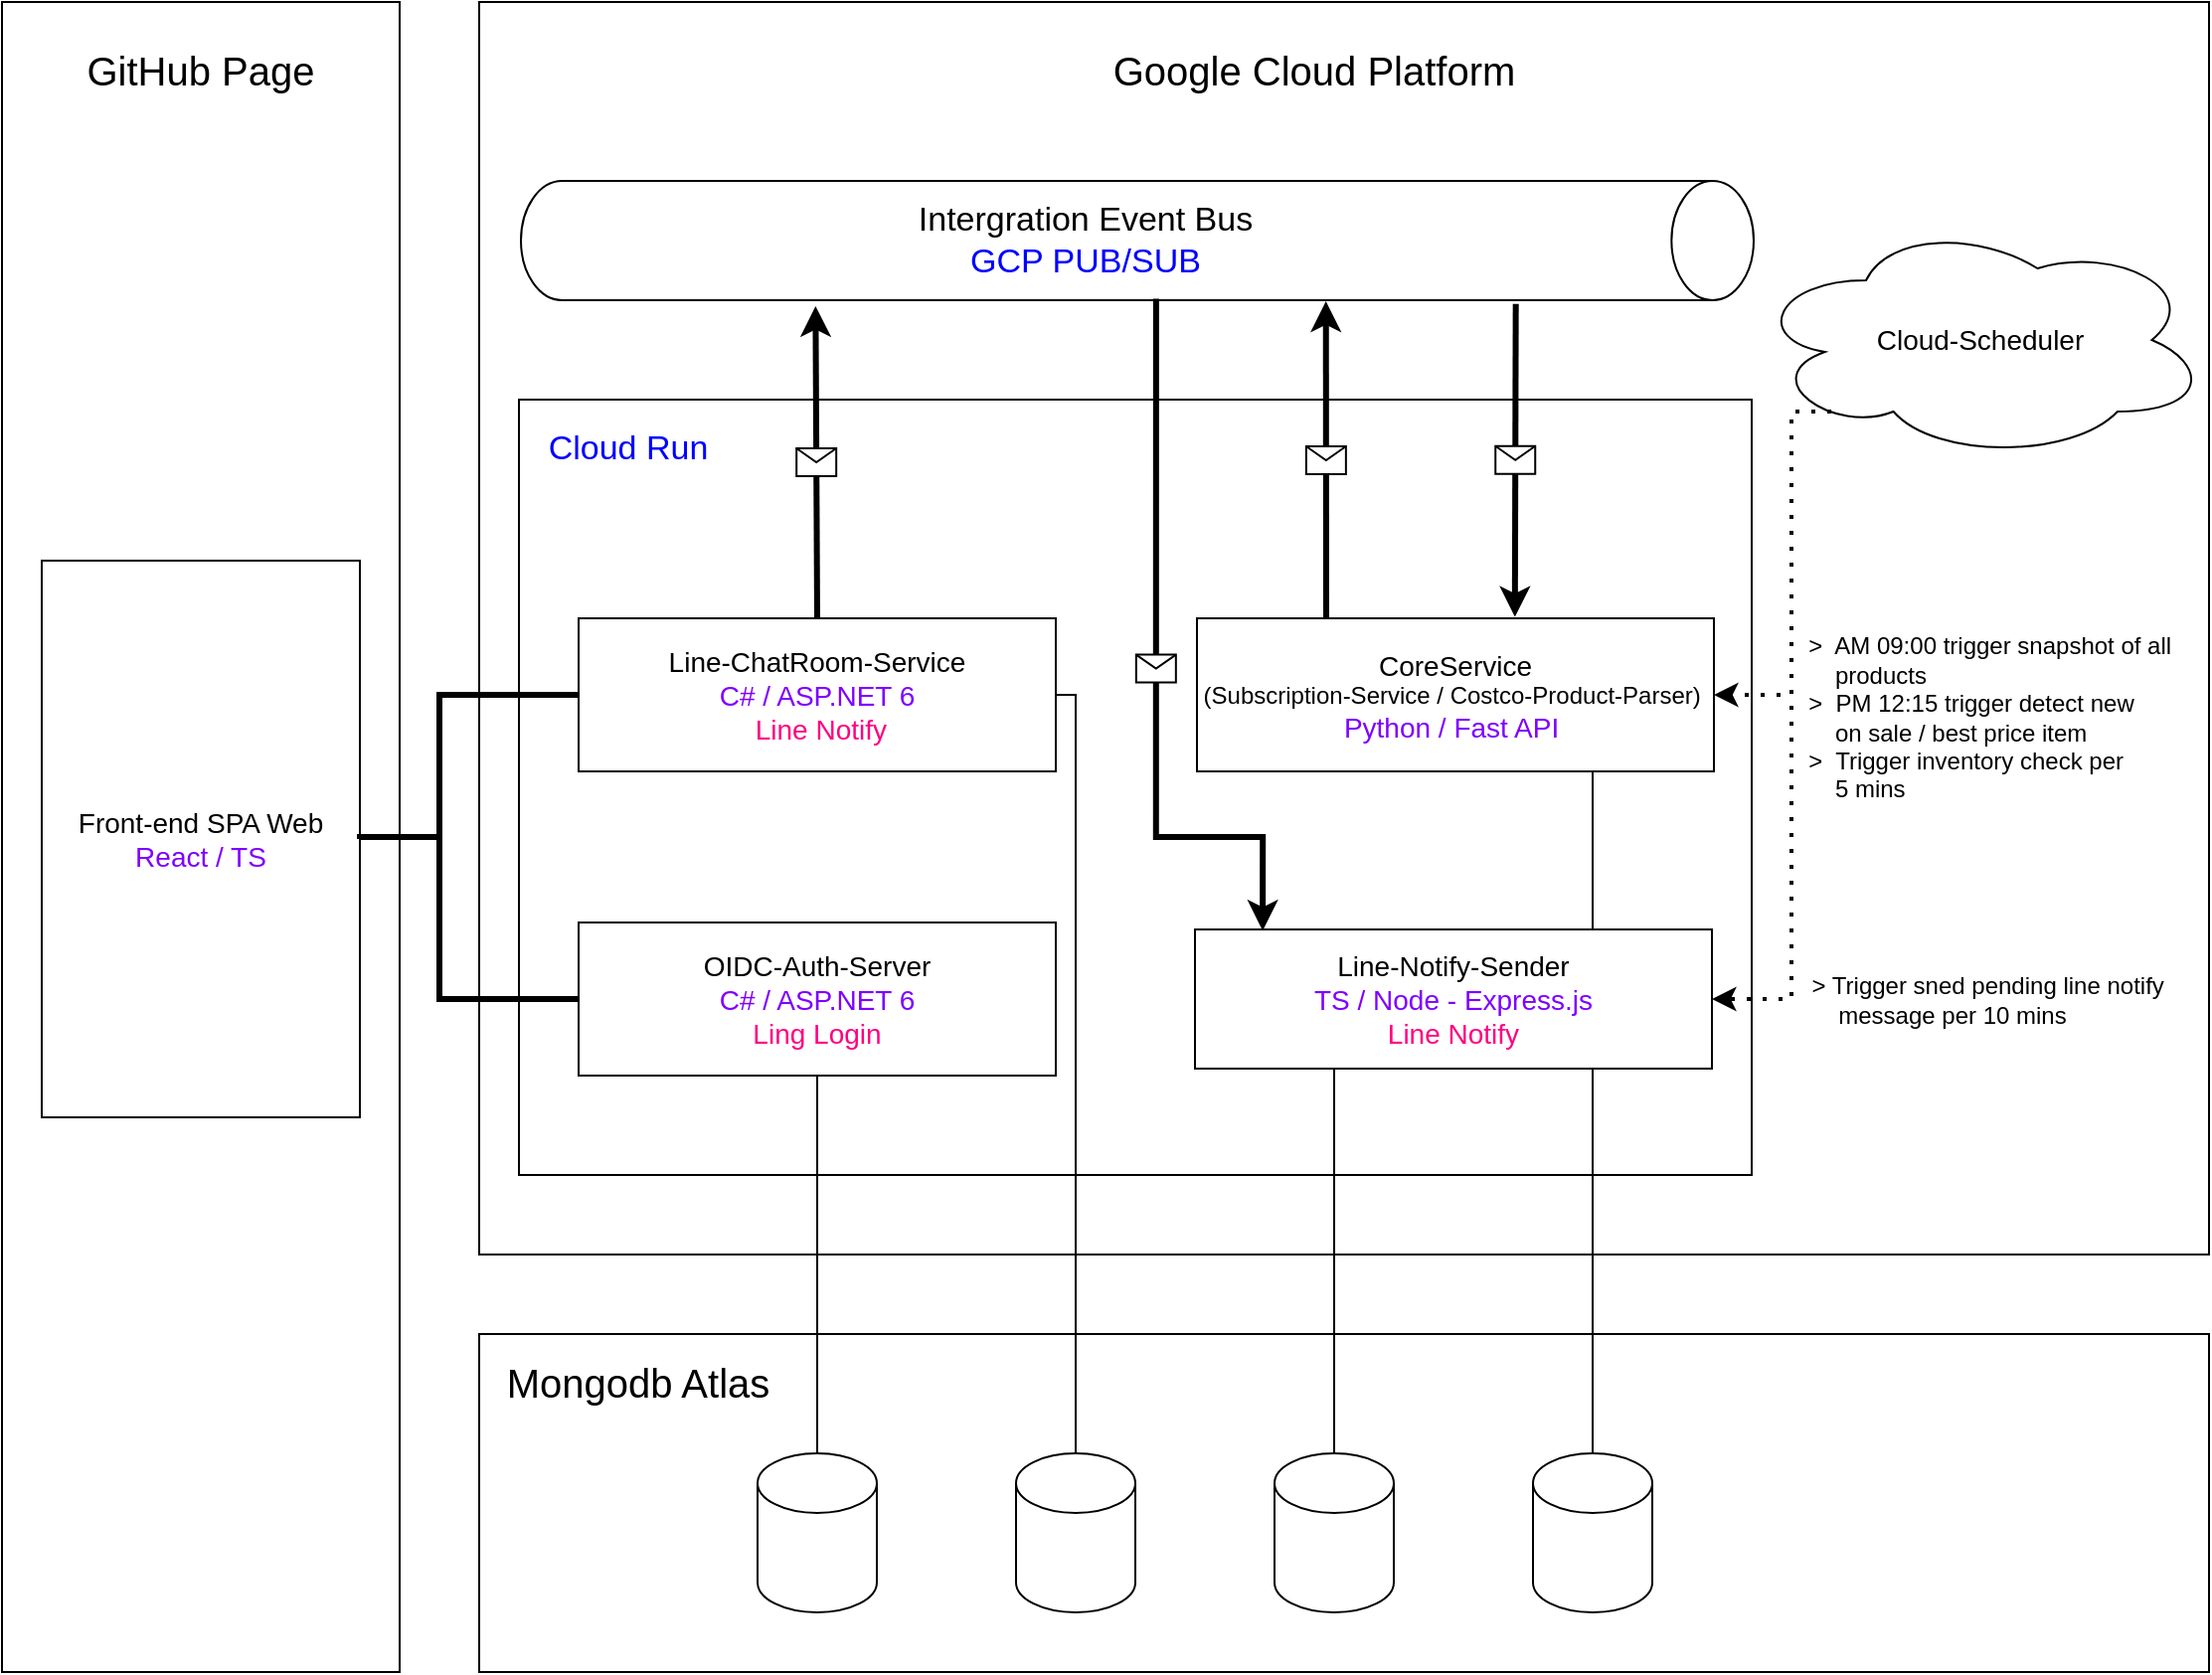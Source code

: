 <mxfile version="20.5.3" type="device"><diagram id="nixN6-sNhiJhm5Omn-fc" name="Page-1"><mxGraphModel dx="2130" dy="843" grid="1" gridSize="10" guides="1" tooltips="1" connect="1" arrows="1" fold="1" page="1" pageScale="1" pageWidth="827" pageHeight="1169" math="0" shadow="0"><root><mxCell id="0"/><mxCell id="1" parent="0"/><mxCell id="xO8LHk5lRBPD5izliWpM-8" value="" style="whiteSpace=wrap;html=1;fontSize=17;" vertex="1" parent="1"><mxGeometry x="140" y="400" width="870" height="630" as="geometry"/></mxCell><mxCell id="xO8LHk5lRBPD5izliWpM-13" value="" style="rounded=0;whiteSpace=wrap;html=1;fontSize=20;" vertex="1" parent="1"><mxGeometry x="140" y="1070" width="870" height="170" as="geometry"/></mxCell><mxCell id="xO8LHk5lRBPD5izliWpM-9" value="" style="rounded=0;whiteSpace=wrap;html=1;fontSize=17;" vertex="1" parent="1"><mxGeometry x="-100" y="400" width="200" height="840" as="geometry"/></mxCell><mxCell id="xO8LHk5lRBPD5izliWpM-26" value="" style="rounded=0;whiteSpace=wrap;html=1;strokeWidth=1;fontSize=14;" vertex="1" parent="1"><mxGeometry x="160" y="600" width="620" height="390" as="geometry"/></mxCell><mxCell id="__AKEwpixnReXV9oGpyz-1" value="&lt;font style=&quot;font-size: 14px;&quot;&gt;Front-end SPA Web&lt;br&gt;&lt;font color=&quot;#7f00ff&quot;&gt;React / TS&lt;/font&gt;&lt;/font&gt;" style="rounded=0;whiteSpace=wrap;html=1;" parent="1" vertex="1"><mxGeometry x="-80" y="681" width="160" height="280" as="geometry"/></mxCell><mxCell id="__AKEwpixnReXV9oGpyz-2" value="&lt;font style=&quot;font-size: 14px;&quot;&gt;Line-ChatRoom-Service&lt;br&gt;&lt;font color=&quot;#7f00ff&quot;&gt;C# / ASP.NET 6&lt;/font&gt;&lt;br&gt;&lt;font color=&quot;#ff0080&quot;&gt;&amp;nbsp;Line Notify&lt;/font&gt;&lt;/font&gt;" style="rounded=0;whiteSpace=wrap;html=1;" parent="1" vertex="1"><mxGeometry x="190" y="710" width="240" height="77" as="geometry"/></mxCell><mxCell id="__AKEwpixnReXV9oGpyz-3" value="&lt;font style=&quot;font-size: 14px;&quot;&gt;OIDC-Auth-Server&lt;br&gt;&lt;font color=&quot;#7f00ff&quot;&gt;C# / ASP.NET 6&lt;/font&gt;&lt;br&gt;&lt;font color=&quot;#ff0080&quot;&gt;Ling Login&lt;/font&gt;&lt;/font&gt;" style="rounded=0;whiteSpace=wrap;html=1;" parent="1" vertex="1"><mxGeometry x="190" y="863" width="240" height="77" as="geometry"/></mxCell><mxCell id="__AKEwpixnReXV9oGpyz-4" value="&lt;font style=&quot;font-size: 14px;&quot;&gt;CoreService&lt;/font&gt;&lt;br&gt;(Subscription-Service / Costco-Product-Parser)&amp;nbsp;&lt;br&gt;&lt;font style=&quot;font-size: 14px;&quot;&gt;&lt;font color=&quot;#7f00ff&quot;&gt;Python / Fast API&lt;/font&gt;&amp;nbsp;&lt;/font&gt;" style="rounded=0;whiteSpace=wrap;html=1;" parent="1" vertex="1"><mxGeometry x="501" y="710" width="260" height="77" as="geometry"/></mxCell><mxCell id="__AKEwpixnReXV9oGpyz-6" value="" style="shape=cylinder3;whiteSpace=wrap;html=1;boundedLbl=1;backgroundOutline=1;size=15;" parent="1" vertex="1"><mxGeometry x="280" y="1130" width="60" height="80" as="geometry"/></mxCell><mxCell id="__AKEwpixnReXV9oGpyz-8" value="" style="endArrow=none;startArrow=none;html=1;rounded=0;entryX=1;entryY=0.5;entryDx=0;entryDy=0;exitX=0;exitY=0.5;exitDx=0;exitDy=0;startFill=0;endFill=0;edgeStyle=orthogonalEdgeStyle;strokeWidth=3;" parent="1" source="__AKEwpixnReXV9oGpyz-2" target="__AKEwpixnReXV9oGpyz-1" edge="1"><mxGeometry width="50" height="50" relative="1" as="geometry"><mxPoint x="260" y="1003" as="sourcePoint"/><mxPoint x="310" y="953" as="targetPoint"/><Array as="points"><mxPoint x="120" y="749"/><mxPoint x="120" y="820"/><mxPoint x="80" y="820"/></Array></mxGeometry></mxCell><mxCell id="__AKEwpixnReXV9oGpyz-9" value="" style="endArrow=none;startArrow=none;html=1;rounded=0;entryX=1;entryY=0.5;entryDx=0;entryDy=0;endFill=0;startFill=0;exitX=0;exitY=0.5;exitDx=0;exitDy=0;edgeStyle=orthogonalEdgeStyle;strokeWidth=3;" parent="1" target="__AKEwpixnReXV9oGpyz-1" edge="1" source="__AKEwpixnReXV9oGpyz-3"><mxGeometry width="50" height="50" relative="1" as="geometry"><mxPoint x="500" y="853" as="sourcePoint"/><mxPoint x="350" y="773" as="targetPoint"/><Array as="points"><mxPoint x="120" y="902"/><mxPoint x="120" y="820"/><mxPoint x="80" y="820"/></Array></mxGeometry></mxCell><mxCell id="__AKEwpixnReXV9oGpyz-17" value="" style="endArrow=none;html=1;rounded=0;exitX=0.5;exitY=0;exitDx=0;exitDy=0;exitPerimeter=0;entryX=0.5;entryY=1;entryDx=0;entryDy=0;strokeWidth=1;" parent="1" source="__AKEwpixnReXV9oGpyz-6" target="__AKEwpixnReXV9oGpyz-3" edge="1"><mxGeometry width="50" height="50" relative="1" as="geometry"><mxPoint x="600.0" y="1183" as="sourcePoint"/><mxPoint x="430" y="1342.5" as="targetPoint"/></mxGeometry></mxCell><mxCell id="__AKEwpixnReXV9oGpyz-18" value="&lt;font style=&quot;font-size: 14px;&quot;&gt;Cloud-Scheduler&lt;/font&gt;" style="ellipse;shape=cloud;whiteSpace=wrap;html=1;" parent="1" vertex="1"><mxGeometry x="780" y="510" width="230" height="120" as="geometry"/></mxCell><mxCell id="__AKEwpixnReXV9oGpyz-19" value="" style="endArrow=classic;dashed=1;html=1;dashPattern=1 3;strokeWidth=2;rounded=0;startArrow=none;startFill=0;endFill=1;entryX=1;entryY=0.5;entryDx=0;entryDy=0;edgeStyle=orthogonalEdgeStyle;" parent="1" target="__AKEwpixnReXV9oGpyz-4" edge="1"><mxGeometry width="50" height="50" relative="1" as="geometry"><mxPoint x="820" y="606" as="sourcePoint"/><mxPoint x="1300" y="310" as="targetPoint"/><Array as="points"><mxPoint x="800" y="606"/><mxPoint x="800" y="749"/></Array></mxGeometry></mxCell><mxCell id="__AKEwpixnReXV9oGpyz-20" value="&lt;div style=&quot;text-align: left;&quot;&gt;&lt;span style=&quot;background-color: initial;&quot;&gt;&amp;gt;&amp;nbsp; AM 09:00 trigger snapshot of all&amp;nbsp;&lt;/span&gt;&lt;/div&gt;&lt;div style=&quot;text-align: left;&quot;&gt;&lt;span style=&quot;background-color: initial;&quot;&gt;&amp;nbsp; &amp;nbsp; products&lt;/span&gt;&lt;/div&gt;&lt;div style=&quot;text-align: left;&quot;&gt;&lt;span style=&quot;background-color: initial;&quot;&gt;&amp;gt;&amp;nbsp; PM 12:15 trigger detect new&amp;nbsp;&lt;/span&gt;&lt;/div&gt;&lt;div style=&quot;text-align: left;&quot;&gt;&lt;span style=&quot;background-color: initial;&quot;&gt;&amp;nbsp; &amp;nbsp; on sale / best price item&lt;/span&gt;&lt;/div&gt;&lt;div style=&quot;text-align: left;&quot;&gt;&lt;span style=&quot;background-color: initial;&quot;&gt;&amp;gt;&amp;nbsp; Trigger inventory check per&amp;nbsp;&lt;/span&gt;&lt;/div&gt;&lt;div style=&quot;text-align: left;&quot;&gt;&lt;span style=&quot;background-color: initial;&quot;&gt;&amp;nbsp; &amp;nbsp; 5 mins&lt;/span&gt;&lt;/div&gt;" style="text;html=1;align=center;verticalAlign=middle;resizable=0;points=[];autosize=1;strokeColor=none;fillColor=none;" parent="1" vertex="1"><mxGeometry x="796" y="710" width="210" height="100" as="geometry"/></mxCell><mxCell id="__AKEwpixnReXV9oGpyz-21" value="" style="endArrow=classic;dashed=1;html=1;dashPattern=1 3;strokeWidth=2;rounded=0;startArrow=none;startFill=0;endFill=1;entryX=1;entryY=0.5;entryDx=0;entryDy=0;edgeStyle=orthogonalEdgeStyle;" parent="1" target="__AKEwpixnReXV9oGpyz-13" edge="1"><mxGeometry width="50" height="50" relative="1" as="geometry"><mxPoint x="820" y="606" as="sourcePoint"/><mxPoint x="1260" y="770" as="targetPoint"/><Array as="points"><mxPoint x="800" y="606"/><mxPoint x="800" y="901"/></Array></mxGeometry></mxCell><mxCell id="__AKEwpixnReXV9oGpyz-22" value="&lt;div style=&quot;text-align: left;&quot;&gt;&amp;gt; Trigger sned pending line notify&amp;nbsp;&lt;/div&gt;&lt;div style=&quot;text-align: left;&quot;&gt;&amp;nbsp; &amp;nbsp; message per 10 mins&lt;/div&gt;" style="text;html=1;align=center;verticalAlign=middle;resizable=0;points=[];autosize=1;strokeColor=none;fillColor=none;" parent="1" vertex="1"><mxGeometry x="800" y="882" width="200" height="40" as="geometry"/></mxCell><mxCell id="xO8LHk5lRBPD5izliWpM-6" value="" style="shape=cylinder3;whiteSpace=wrap;html=1;boundedLbl=1;backgroundOutline=1;size=20.667;fontSize=14;rotation=90;" vertex="1" parent="1"><mxGeometry x="441" y="210" width="60" height="620" as="geometry"/></mxCell><mxCell id="xO8LHk5lRBPD5izliWpM-7" value="&lt;font style=&quot;font-size: 17px;&quot;&gt;Intergration Event Bus&lt;br&gt;&lt;font color=&quot;#0000ff&quot;&gt;GCP PUB/SUB&lt;/font&gt;&lt;br&gt;&lt;/font&gt;" style="text;strokeColor=none;fillColor=none;align=center;verticalAlign=middle;spacingLeft=4;spacingRight=4;overflow=hidden;points=[[0,0.5],[1,0.5]];portConstraint=eastwest;rotatable=0;whiteSpace=wrap;html=1;fontSize=14;" vertex="1" parent="1"><mxGeometry x="350" y="485" width="190" height="70" as="geometry"/></mxCell><mxCell id="xO8LHk5lRBPD5izliWpM-10" value="&lt;font style=&quot;font-size: 20px;&quot;&gt;GitHub Page&lt;/font&gt;" style="text;html=1;strokeColor=none;fillColor=none;align=center;verticalAlign=middle;whiteSpace=wrap;rounded=0;fontSize=17;" vertex="1" parent="1"><mxGeometry x="-100" y="420" width="200" height="30" as="geometry"/></mxCell><mxCell id="xO8LHk5lRBPD5izliWpM-11" value="&lt;font style=&quot;font-size: 20px;&quot;&gt;Google Cloud Platform&lt;/font&gt;" style="text;html=1;strokeColor=none;fillColor=none;align=center;verticalAlign=middle;whiteSpace=wrap;rounded=0;fontSize=17;" vertex="1" parent="1"><mxGeometry x="140" y="420" width="840" height="30" as="geometry"/></mxCell><mxCell id="xO8LHk5lRBPD5izliWpM-42" value="" style="endArrow=none;html=1;rounded=0;strokeWidth=1;edgeStyle=orthogonalEdgeStyle;exitX=0.5;exitY=0;exitDx=0;exitDy=0;exitPerimeter=0;" edge="1" parent="1" source="xO8LHk5lRBPD5izliWpM-39"><mxGeometry width="50" height="50" relative="1" as="geometry"><mxPoint x="690" y="1130" as="sourcePoint"/><mxPoint x="700" y="790" as="targetPoint"/><Array as="points"><mxPoint x="700" y="787"/></Array></mxGeometry></mxCell><mxCell id="xO8LHk5lRBPD5izliWpM-14" value="&lt;font style=&quot;font-size: 20px;&quot;&gt;Mongodb Atlas&lt;/font&gt;" style="text;html=1;strokeColor=none;fillColor=none;align=center;verticalAlign=middle;whiteSpace=wrap;rounded=0;fontSize=17;" vertex="1" parent="1"><mxGeometry x="140" y="1080" width="160" height="30" as="geometry"/></mxCell><mxCell id="xO8LHk5lRBPD5izliWpM-21" value="" style="endArrow=classic;html=1;rounded=0;strokeWidth=3;fontSize=14;entryX=0.615;entryY=-0.009;entryDx=0;entryDy=0;entryPerimeter=0;exitX=1.031;exitY=0.193;exitDx=0;exitDy=0;exitPerimeter=0;" edge="1" parent="1" source="xO8LHk5lRBPD5izliWpM-6" target="__AKEwpixnReXV9oGpyz-4"><mxGeometry relative="1" as="geometry"><mxPoint x="680" y="550" as="sourcePoint"/><mxPoint x="595.08" y="559.34" as="targetPoint"/></mxGeometry></mxCell><mxCell id="xO8LHk5lRBPD5izliWpM-22" value="" style="shape=message;html=1;outlineConnect=0;fontSize=14;" vertex="1" parent="xO8LHk5lRBPD5izliWpM-21"><mxGeometry width="20" height="14" relative="1" as="geometry"><mxPoint x="-10" y="-7" as="offset"/></mxGeometry></mxCell><mxCell id="xO8LHk5lRBPD5izliWpM-28" value="" style="endArrow=classic;html=1;rounded=0;strokeWidth=3;fontSize=14;entryX=1.009;entryY=0.347;entryDx=0;entryDy=0;entryPerimeter=0;exitX=0.25;exitY=0;exitDx=0;exitDy=0;" edge="1" parent="1" source="__AKEwpixnReXV9oGpyz-4" target="xO8LHk5lRBPD5izliWpM-6"><mxGeometry relative="1" as="geometry"><mxPoint x="690.0" y="560" as="sourcePoint"/><mxPoint x="670.9" y="719.307" as="targetPoint"/></mxGeometry></mxCell><mxCell id="xO8LHk5lRBPD5izliWpM-29" value="" style="shape=message;html=1;outlineConnect=0;fontSize=14;" vertex="1" parent="xO8LHk5lRBPD5izliWpM-28"><mxGeometry width="20" height="14" relative="1" as="geometry"><mxPoint x="-10" y="-7" as="offset"/></mxGeometry></mxCell><mxCell id="xO8LHk5lRBPD5izliWpM-30" value="&lt;font style=&quot;font-size: 17px;&quot;&gt;&lt;font color=&quot;#0000ff&quot;&gt;Cloud Run&lt;/font&gt;&lt;br&gt;&lt;/font&gt;" style="text;strokeColor=none;fillColor=none;align=center;verticalAlign=middle;spacingLeft=4;spacingRight=4;overflow=hidden;points=[[0,0.5],[1,0.5]];portConstraint=eastwest;rotatable=0;whiteSpace=wrap;html=1;fontSize=14;" vertex="1" parent="1"><mxGeometry x="160" y="605" width="110" height="40" as="geometry"/></mxCell><mxCell id="xO8LHk5lRBPD5izliWpM-33" value="" style="endArrow=classic;html=1;rounded=0;strokeWidth=3;fontSize=14;entryX=1.049;entryY=0.761;entryDx=0;entryDy=0;entryPerimeter=0;exitX=0.5;exitY=0;exitDx=0;exitDy=0;" edge="1" parent="1" source="__AKEwpixnReXV9oGpyz-2" target="xO8LHk5lRBPD5izliWpM-6"><mxGeometry relative="1" as="geometry"><mxPoint x="576" y="720" as="sourcePoint"/><mxPoint x="575.86" y="560.54" as="targetPoint"/></mxGeometry></mxCell><mxCell id="xO8LHk5lRBPD5izliWpM-34" value="" style="shape=message;html=1;outlineConnect=0;fontSize=14;" vertex="1" parent="xO8LHk5lRBPD5izliWpM-33"><mxGeometry width="20" height="14" relative="1" as="geometry"><mxPoint x="-10" y="-7" as="offset"/></mxGeometry></mxCell><mxCell id="xO8LHk5lRBPD5izliWpM-35" value="" style="endArrow=classic;html=1;rounded=0;strokeWidth=3;fontSize=14;entryX=0.131;entryY=0.009;entryDx=0;entryDy=0;exitX=1.031;exitY=0.193;exitDx=0;exitDy=0;exitPerimeter=0;edgeStyle=orthogonalEdgeStyle;entryPerimeter=0;" edge="1" parent="1" target="__AKEwpixnReXV9oGpyz-13"><mxGeometry relative="1" as="geometry"><mxPoint x="480.44" y="549.28" as="sourcePoint"/><mxPoint x="480.0" y="706.727" as="targetPoint"/><Array as="points"><mxPoint x="480" y="820"/><mxPoint x="534" y="820"/></Array></mxGeometry></mxCell><mxCell id="xO8LHk5lRBPD5izliWpM-36" value="" style="shape=message;html=1;outlineConnect=0;fontSize=14;" vertex="1" parent="xO8LHk5lRBPD5izliWpM-35"><mxGeometry width="20" height="14" relative="1" as="geometry"><mxPoint x="-10" y="-7" as="offset"/></mxGeometry></mxCell><mxCell id="xO8LHk5lRBPD5izliWpM-37" value="" style="shape=cylinder3;whiteSpace=wrap;html=1;boundedLbl=1;backgroundOutline=1;size=15;" vertex="1" parent="1"><mxGeometry x="410" y="1130" width="60" height="80" as="geometry"/></mxCell><mxCell id="xO8LHk5lRBPD5izliWpM-38" value="" style="shape=cylinder3;whiteSpace=wrap;html=1;boundedLbl=1;backgroundOutline=1;size=15;" vertex="1" parent="1"><mxGeometry x="540" y="1130" width="60" height="80" as="geometry"/></mxCell><mxCell id="xO8LHk5lRBPD5izliWpM-39" value="" style="shape=cylinder3;whiteSpace=wrap;html=1;boundedLbl=1;backgroundOutline=1;size=15;" vertex="1" parent="1"><mxGeometry x="670" y="1130" width="60" height="80" as="geometry"/></mxCell><mxCell id="xO8LHk5lRBPD5izliWpM-40" value="" style="endArrow=none;html=1;rounded=0;exitX=0.5;exitY=0;exitDx=0;exitDy=0;exitPerimeter=0;entryX=1;entryY=0.5;entryDx=0;entryDy=0;strokeWidth=1;edgeStyle=orthogonalEdgeStyle;" edge="1" parent="1" source="xO8LHk5lRBPD5izliWpM-37" target="__AKEwpixnReXV9oGpyz-2"><mxGeometry width="50" height="50" relative="1" as="geometry"><mxPoint x="320" y="1140" as="sourcePoint"/><mxPoint x="320" y="950" as="targetPoint"/></mxGeometry></mxCell><mxCell id="xO8LHk5lRBPD5izliWpM-41" value="" style="endArrow=none;html=1;rounded=0;exitX=0.5;exitY=0;exitDx=0;exitDy=0;exitPerimeter=0;entryX=0.25;entryY=1;entryDx=0;entryDy=0;strokeWidth=1;edgeStyle=orthogonalEdgeStyle;" edge="1" parent="1" source="xO8LHk5lRBPD5izliWpM-38" target="__AKEwpixnReXV9oGpyz-13"><mxGeometry width="50" height="50" relative="1" as="geometry"><mxPoint x="468" y="1140" as="sourcePoint"/><mxPoint x="458" y="758.5" as="targetPoint"/><Array as="points"><mxPoint x="570" y="902"/><mxPoint x="565" y="902"/></Array></mxGeometry></mxCell><mxCell id="__AKEwpixnReXV9oGpyz-13" value="&lt;font style=&quot;font-size: 14px;&quot;&gt;Line-Notify-Sender&lt;br&gt;&lt;font color=&quot;#7f00ff&quot;&gt;TS / Node - Express.js&lt;/font&gt;&lt;br&gt;&lt;font color=&quot;#ff0080&quot;&gt;Line Notify&lt;/font&gt;&lt;br&gt;&lt;/font&gt;" style="rounded=0;whiteSpace=wrap;html=1;" parent="1" vertex="1"><mxGeometry x="500" y="866.5" width="260" height="70" as="geometry"/></mxCell></root></mxGraphModel></diagram></mxfile>